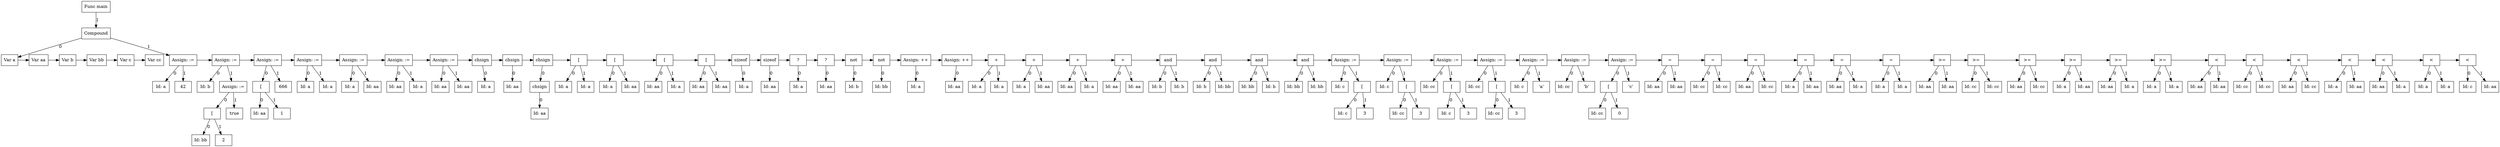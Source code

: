 digraph G {
node181 [label="Func main"; shape=box];
subgraph childNames_181 {
rankdir="LR"; rank="same"; ordering=out
node180 [label="Compound"; shape=box];
}

subgraph childPtrs_181 {
rankdir="TB";
node181 -> node180 [label="1"];
}

subgraph childNames_180 {
rankdir="LR"; rank="same"; ordering=out
node0 [label="Var a"; shape=box];
node8 [label="Assign: :="; shape=box];
}

subgraph childPtrs_180 {
rankdir="TB";
node180 -> node0 [label="0"];
node180 -> node8 [label="1"];
}

subgraph SibNames_0 {
rankdir="LR"; rank="same";
node0 [label="Var a"; shape=box];
node1 [label="Var aa"; shape=box];
node2 [label="Var b"; shape=box];
node3 [label="Var bb"; shape=box];
node4 [label="Var c"; shape=box];
node5 [label="Var cc"; shape=box];
}

subgraph SibPtrs_0 {
rankdir="LR";
node0 -> node1;
node1 -> node2;
node2 -> node3;
node3 -> node4;
node4 -> node5;
}

subgraph childNames_8 {
rankdir="LR"; rank="same"; ordering=out
node6 [label="Id: a"; shape=box];
node7 [label="42"; shape=box];
}

subgraph childPtrs_8 {
rankdir="TB";
node8 -> node6 [label="0"];
node8 -> node7 [label="1"];
}

subgraph SibNames_8 {
rankdir="LR"; rank="same";
node8 [label="Assign: :="; shape=box];
node15 [label="Assign: :="; shape=box];
node20 [label="Assign: :="; shape=box];
node23 [label="Assign: :="; shape=box];
node26 [label="Assign: :="; shape=box];
node29 [label="Assign: :="; shape=box];
node32 [label="Assign: :="; shape=box];
node34 [label="chsign"; shape=box];
node36 [label="chsign"; shape=box];
node39 [label="chsign"; shape=box];
node41 [label="["; shape=box];
node44 [label="["; shape=box];
node47 [label="["; shape=box];
node50 [label="["; shape=box];
node53 [label="sizeof"; shape=box];
node55 [label="sizeof"; shape=box];
node57 [label="?"; shape=box];
node59 [label="?"; shape=box];
node61 [label="not"; shape=box];
node63 [label="not"; shape=box];
node65 [label="Assign: ++"; shape=box];
node67 [label="Assign: ++"; shape=box];
node70 [label="+"; shape=box];
node73 [label="+"; shape=box];
node76 [label="+"; shape=box];
node79 [label="+"; shape=box];
node82 [label="and"; shape=box];
node85 [label="and"; shape=box];
node88 [label="and"; shape=box];
node91 [label="and"; shape=box];
node96 [label="Assign: :="; shape=box];
node101 [label="Assign: :="; shape=box];
node106 [label="Assign: :="; shape=box];
node111 [label="Assign: :="; shape=box];
node114 [label="Assign: :="; shape=box];
node117 [label="Assign: :="; shape=box];
node122 [label="Assign: :="; shape=box];
node125 [label="="; shape=box];
node128 [label="="; shape=box];
node131 [label="="; shape=box];
node134 [label="="; shape=box];
node137 [label="="; shape=box];
node140 [label="="; shape=box];
node143 [label=">="; shape=box];
node146 [label=">="; shape=box];
node149 [label=">="; shape=box];
node152 [label=">="; shape=box];
node155 [label=">="; shape=box];
node158 [label=">="; shape=box];
node161 [label="<"; shape=box];
node164 [label="<"; shape=box];
node167 [label="<"; shape=box];
node170 [label="<"; shape=box];
node173 [label="<"; shape=box];
node176 [label="<"; shape=box];
node179 [label="<"; shape=box];
}

subgraph SibPtrs_8 {
rankdir="LR";
node8 -> node15;
node15 -> node20;
node20 -> node23;
node23 -> node26;
node26 -> node29;
node29 -> node32;
node32 -> node34;
node34 -> node36;
node36 -> node39;
node39 -> node41;
node41 -> node44;
node44 -> node47;
node47 -> node50;
node50 -> node53;
node53 -> node55;
node55 -> node57;
node57 -> node59;
node59 -> node61;
node61 -> node63;
node63 -> node65;
node65 -> node67;
node67 -> node70;
node70 -> node73;
node73 -> node76;
node76 -> node79;
node79 -> node82;
node82 -> node85;
node85 -> node88;
node88 -> node91;
node91 -> node96;
node96 -> node101;
node101 -> node106;
node106 -> node111;
node111 -> node114;
node114 -> node117;
node117 -> node122;
node122 -> node125;
node125 -> node128;
node128 -> node131;
node131 -> node134;
node134 -> node137;
node137 -> node140;
node140 -> node143;
node143 -> node146;
node146 -> node149;
node149 -> node152;
node152 -> node155;
node155 -> node158;
node158 -> node161;
node161 -> node164;
node164 -> node167;
node167 -> node170;
node170 -> node173;
node173 -> node176;
node176 -> node179;
}

subgraph childNames_15 {
rankdir="LR"; rank="same"; ordering=out
node9 [label="Id: b"; shape=box];
node14 [label="Assign: :="; shape=box];
}

subgraph childPtrs_15 {
rankdir="TB";
node15 -> node9 [label="0"];
node15 -> node14 [label="1"];
}

subgraph childNames_14 {
rankdir="LR"; rank="same"; ordering=out
node11 [label="["; shape=box];
node13 [label="true"; shape=box];
}

subgraph childPtrs_14 {
rankdir="TB";
node14 -> node11 [label="0"];
node14 -> node13 [label="1"];
}

subgraph childNames_11 {
rankdir="LR"; rank="same"; ordering=out
node12 [label="Id: bb"; shape=box];
node10 [label="2"; shape=box];
}

subgraph childPtrs_11 {
rankdir="TB";
node11 -> node12 [label="0"];
node11 -> node10 [label="1"];
}

subgraph childNames_20 {
rankdir="LR"; rank="same"; ordering=out
node17 [label="["; shape=box];
node19 [label="666"; shape=box];
}

subgraph childPtrs_20 {
rankdir="TB";
node20 -> node17 [label="0"];
node20 -> node19 [label="1"];
}

subgraph childNames_17 {
rankdir="LR"; rank="same"; ordering=out
node18 [label="Id: aa"; shape=box];
node16 [label="1"; shape=box];
}

subgraph childPtrs_17 {
rankdir="TB";
node17 -> node18 [label="0"];
node17 -> node16 [label="1"];
}

subgraph childNames_23 {
rankdir="LR"; rank="same"; ordering=out
node21 [label="Id: a"; shape=box];
node22 [label="Id: a"; shape=box];
}

subgraph childPtrs_23 {
rankdir="TB";
node23 -> node21 [label="0"];
node23 -> node22 [label="1"];
}

subgraph childNames_26 {
rankdir="LR"; rank="same"; ordering=out
node24 [label="Id: a"; shape=box];
node25 [label="Id: aa"; shape=box];
}

subgraph childPtrs_26 {
rankdir="TB";
node26 -> node24 [label="0"];
node26 -> node25 [label="1"];
}

subgraph childNames_29 {
rankdir="LR"; rank="same"; ordering=out
node27 [label="Id: aa"; shape=box];
node28 [label="Id: a"; shape=box];
}

subgraph childPtrs_29 {
rankdir="TB";
node29 -> node27 [label="0"];
node29 -> node28 [label="1"];
}

subgraph childNames_32 {
rankdir="LR"; rank="same"; ordering=out
node30 [label="Id: aa"; shape=box];
node31 [label="Id: aa"; shape=box];
}

subgraph childPtrs_32 {
rankdir="TB";
node32 -> node30 [label="0"];
node32 -> node31 [label="1"];
}

subgraph childNames_34 {
rankdir="LR"; rank="same"; ordering=out
node33 [label="Id: a"; shape=box];
}

subgraph childPtrs_34 {
rankdir="TB";
node34 -> node33 [label="0"];
}

subgraph childNames_36 {
rankdir="LR"; rank="same"; ordering=out
node35 [label="Id: aa"; shape=box];
}

subgraph childPtrs_36 {
rankdir="TB";
node36 -> node35 [label="0"];
}

subgraph childNames_39 {
rankdir="LR"; rank="same"; ordering=out
node38 [label="chsign"; shape=box];
}

subgraph childPtrs_39 {
rankdir="TB";
node39 -> node38 [label="0"];
}

subgraph childNames_38 {
rankdir="LR"; rank="same"; ordering=out
node37 [label="Id: aa"; shape=box];
}

subgraph childPtrs_38 {
rankdir="TB";
node38 -> node37 [label="0"];
}

subgraph childNames_41 {
rankdir="LR"; rank="same"; ordering=out
node42 [label="Id: a"; shape=box];
node40 [label="Id: a"; shape=box];
}

subgraph childPtrs_41 {
rankdir="TB";
node41 -> node42 [label="0"];
node41 -> node40 [label="1"];
}

subgraph childNames_44 {
rankdir="LR"; rank="same"; ordering=out
node45 [label="Id: a"; shape=box];
node43 [label="Id: aa"; shape=box];
}

subgraph childPtrs_44 {
rankdir="TB";
node44 -> node45 [label="0"];
node44 -> node43 [label="1"];
}

subgraph childNames_47 {
rankdir="LR"; rank="same"; ordering=out
node48 [label="Id: aa"; shape=box];
node46 [label="Id: a"; shape=box];
}

subgraph childPtrs_47 {
rankdir="TB";
node47 -> node48 [label="0"];
node47 -> node46 [label="1"];
}

subgraph childNames_50 {
rankdir="LR"; rank="same"; ordering=out
node51 [label="Id: aa"; shape=box];
node49 [label="Id: aa"; shape=box];
}

subgraph childPtrs_50 {
rankdir="TB";
node50 -> node51 [label="0"];
node50 -> node49 [label="1"];
}

subgraph childNames_53 {
rankdir="LR"; rank="same"; ordering=out
node52 [label="Id: a"; shape=box];
}

subgraph childPtrs_53 {
rankdir="TB";
node53 -> node52 [label="0"];
}

subgraph childNames_55 {
rankdir="LR"; rank="same"; ordering=out
node54 [label="Id: aa"; shape=box];
}

subgraph childPtrs_55 {
rankdir="TB";
node55 -> node54 [label="0"];
}

subgraph childNames_57 {
rankdir="LR"; rank="same"; ordering=out
node56 [label="Id: a"; shape=box];
}

subgraph childPtrs_57 {
rankdir="TB";
node57 -> node56 [label="0"];
}

subgraph childNames_59 {
rankdir="LR"; rank="same"; ordering=out
node58 [label="Id: aa"; shape=box];
}

subgraph childPtrs_59 {
rankdir="TB";
node59 -> node58 [label="0"];
}

subgraph childNames_61 {
rankdir="LR"; rank="same"; ordering=out
node60 [label="Id: b"; shape=box];
}

subgraph childPtrs_61 {
rankdir="TB";
node61 -> node60 [label="0"];
}

subgraph childNames_63 {
rankdir="LR"; rank="same"; ordering=out
node62 [label="Id: bb"; shape=box];
}

subgraph childPtrs_63 {
rankdir="TB";
node63 -> node62 [label="0"];
}

subgraph childNames_65 {
rankdir="LR"; rank="same"; ordering=out
node64 [label="Id: a"; shape=box];
}

subgraph childPtrs_65 {
rankdir="TB";
node65 -> node64 [label="0"];
}

subgraph childNames_67 {
rankdir="LR"; rank="same"; ordering=out
node66 [label="Id: aa"; shape=box];
}

subgraph childPtrs_67 {
rankdir="TB";
node67 -> node66 [label="0"];
}

subgraph childNames_70 {
rankdir="LR"; rank="same"; ordering=out
node68 [label="Id: a"; shape=box];
node69 [label="Id: a"; shape=box];
}

subgraph childPtrs_70 {
rankdir="TB";
node70 -> node68 [label="0"];
node70 -> node69 [label="1"];
}

subgraph childNames_73 {
rankdir="LR"; rank="same"; ordering=out
node71 [label="Id: a"; shape=box];
node72 [label="Id: aa"; shape=box];
}

subgraph childPtrs_73 {
rankdir="TB";
node73 -> node71 [label="0"];
node73 -> node72 [label="1"];
}

subgraph childNames_76 {
rankdir="LR"; rank="same"; ordering=out
node74 [label="Id: aa"; shape=box];
node75 [label="Id: a"; shape=box];
}

subgraph childPtrs_76 {
rankdir="TB";
node76 -> node74 [label="0"];
node76 -> node75 [label="1"];
}

subgraph childNames_79 {
rankdir="LR"; rank="same"; ordering=out
node77 [label="Id: aa"; shape=box];
node78 [label="Id: aa"; shape=box];
}

subgraph childPtrs_79 {
rankdir="TB";
node79 -> node77 [label="0"];
node79 -> node78 [label="1"];
}

subgraph childNames_82 {
rankdir="LR"; rank="same"; ordering=out
node80 [label="Id: b"; shape=box];
node81 [label="Id: b"; shape=box];
}

subgraph childPtrs_82 {
rankdir="TB";
node82 -> node80 [label="0"];
node82 -> node81 [label="1"];
}

subgraph childNames_85 {
rankdir="LR"; rank="same"; ordering=out
node83 [label="Id: b"; shape=box];
node84 [label="Id: bb"; shape=box];
}

subgraph childPtrs_85 {
rankdir="TB";
node85 -> node83 [label="0"];
node85 -> node84 [label="1"];
}

subgraph childNames_88 {
rankdir="LR"; rank="same"; ordering=out
node86 [label="Id: bb"; shape=box];
node87 [label="Id: b"; shape=box];
}

subgraph childPtrs_88 {
rankdir="TB";
node88 -> node86 [label="0"];
node88 -> node87 [label="1"];
}

subgraph childNames_91 {
rankdir="LR"; rank="same"; ordering=out
node89 [label="Id: bb"; shape=box];
node90 [label="Id: bb"; shape=box];
}

subgraph childPtrs_91 {
rankdir="TB";
node91 -> node89 [label="0"];
node91 -> node90 [label="1"];
}

subgraph childNames_96 {
rankdir="LR"; rank="same"; ordering=out
node92 [label="Id: c"; shape=box];
node94 [label="["; shape=box];
}

subgraph childPtrs_96 {
rankdir="TB";
node96 -> node92 [label="0"];
node96 -> node94 [label="1"];
}

subgraph childNames_94 {
rankdir="LR"; rank="same"; ordering=out
node95 [label="Id: c"; shape=box];
node93 [label="3"; shape=box];
}

subgraph childPtrs_94 {
rankdir="TB";
node94 -> node95 [label="0"];
node94 -> node93 [label="1"];
}

subgraph childNames_101 {
rankdir="LR"; rank="same"; ordering=out
node97 [label="Id: c"; shape=box];
node99 [label="["; shape=box];
}

subgraph childPtrs_101 {
rankdir="TB";
node101 -> node97 [label="0"];
node101 -> node99 [label="1"];
}

subgraph childNames_99 {
rankdir="LR"; rank="same"; ordering=out
node100 [label="Id: cc"; shape=box];
node98 [label="3"; shape=box];
}

subgraph childPtrs_99 {
rankdir="TB";
node99 -> node100 [label="0"];
node99 -> node98 [label="1"];
}

subgraph childNames_106 {
rankdir="LR"; rank="same"; ordering=out
node102 [label="Id: cc"; shape=box];
node104 [label="["; shape=box];
}

subgraph childPtrs_106 {
rankdir="TB";
node106 -> node102 [label="0"];
node106 -> node104 [label="1"];
}

subgraph childNames_104 {
rankdir="LR"; rank="same"; ordering=out
node105 [label="Id: c"; shape=box];
node103 [label="3"; shape=box];
}

subgraph childPtrs_104 {
rankdir="TB";
node104 -> node105 [label="0"];
node104 -> node103 [label="1"];
}

subgraph childNames_111 {
rankdir="LR"; rank="same"; ordering=out
node107 [label="Id: cc"; shape=box];
node109 [label="["; shape=box];
}

subgraph childPtrs_111 {
rankdir="TB";
node111 -> node107 [label="0"];
node111 -> node109 [label="1"];
}

subgraph childNames_109 {
rankdir="LR"; rank="same"; ordering=out
node110 [label="Id: cc"; shape=box];
node108 [label="3"; shape=box];
}

subgraph childPtrs_109 {
rankdir="TB";
node109 -> node110 [label="0"];
node109 -> node108 [label="1"];
}

subgraph childNames_114 {
rankdir="LR"; rank="same"; ordering=out
node112 [label="Id: c"; shape=box];
node113 [label="'a'"; shape=box];
}

subgraph childPtrs_114 {
rankdir="TB";
node114 -> node112 [label="0"];
node114 -> node113 [label="1"];
}

subgraph childNames_117 {
rankdir="LR"; rank="same"; ordering=out
node115 [label="Id: cc"; shape=box];
node116 [label="'b'"; shape=box];
}

subgraph childPtrs_117 {
rankdir="TB";
node117 -> node115 [label="0"];
node117 -> node116 [label="1"];
}

subgraph childNames_122 {
rankdir="LR"; rank="same"; ordering=out
node119 [label="["; shape=box];
node121 [label="'c'"; shape=box];
}

subgraph childPtrs_122 {
rankdir="TB";
node122 -> node119 [label="0"];
node122 -> node121 [label="1"];
}

subgraph childNames_119 {
rankdir="LR"; rank="same"; ordering=out
node120 [label="Id: cc"; shape=box];
node118 [label="0"; shape=box];
}

subgraph childPtrs_119 {
rankdir="TB";
node119 -> node120 [label="0"];
node119 -> node118 [label="1"];
}

subgraph childNames_125 {
rankdir="LR"; rank="same"; ordering=out
node123 [label="Id: aa"; shape=box];
node124 [label="Id: aa"; shape=box];
}

subgraph childPtrs_125 {
rankdir="TB";
node125 -> node123 [label="0"];
node125 -> node124 [label="1"];
}

subgraph childNames_128 {
rankdir="LR"; rank="same"; ordering=out
node126 [label="Id: cc"; shape=box];
node127 [label="Id: cc"; shape=box];
}

subgraph childPtrs_128 {
rankdir="TB";
node128 -> node126 [label="0"];
node128 -> node127 [label="1"];
}

subgraph childNames_131 {
rankdir="LR"; rank="same"; ordering=out
node129 [label="Id: aa"; shape=box];
node130 [label="Id: cc"; shape=box];
}

subgraph childPtrs_131 {
rankdir="TB";
node131 -> node129 [label="0"];
node131 -> node130 [label="1"];
}

subgraph childNames_134 {
rankdir="LR"; rank="same"; ordering=out
node132 [label="Id: a"; shape=box];
node133 [label="Id: aa"; shape=box];
}

subgraph childPtrs_134 {
rankdir="TB";
node134 -> node132 [label="0"];
node134 -> node133 [label="1"];
}

subgraph childNames_137 {
rankdir="LR"; rank="same"; ordering=out
node135 [label="Id: aa"; shape=box];
node136 [label="Id: a"; shape=box];
}

subgraph childPtrs_137 {
rankdir="TB";
node137 -> node135 [label="0"];
node137 -> node136 [label="1"];
}

subgraph childNames_140 {
rankdir="LR"; rank="same"; ordering=out
node138 [label="Id: a"; shape=box];
node139 [label="Id: a"; shape=box];
}

subgraph childPtrs_140 {
rankdir="TB";
node140 -> node138 [label="0"];
node140 -> node139 [label="1"];
}

subgraph childNames_143 {
rankdir="LR"; rank="same"; ordering=out
node141 [label="Id: aa"; shape=box];
node142 [label="Id: aa"; shape=box];
}

subgraph childPtrs_143 {
rankdir="TB";
node143 -> node141 [label="0"];
node143 -> node142 [label="1"];
}

subgraph childNames_146 {
rankdir="LR"; rank="same"; ordering=out
node144 [label="Id: cc"; shape=box];
node145 [label="Id: cc"; shape=box];
}

subgraph childPtrs_146 {
rankdir="TB";
node146 -> node144 [label="0"];
node146 -> node145 [label="1"];
}

subgraph childNames_149 {
rankdir="LR"; rank="same"; ordering=out
node147 [label="Id: aa"; shape=box];
node148 [label="Id: cc"; shape=box];
}

subgraph childPtrs_149 {
rankdir="TB";
node149 -> node147 [label="0"];
node149 -> node148 [label="1"];
}

subgraph childNames_152 {
rankdir="LR"; rank="same"; ordering=out
node150 [label="Id: a"; shape=box];
node151 [label="Id: aa"; shape=box];
}

subgraph childPtrs_152 {
rankdir="TB";
node152 -> node150 [label="0"];
node152 -> node151 [label="1"];
}

subgraph childNames_155 {
rankdir="LR"; rank="same"; ordering=out
node153 [label="Id: aa"; shape=box];
node154 [label="Id: a"; shape=box];
}

subgraph childPtrs_155 {
rankdir="TB";
node155 -> node153 [label="0"];
node155 -> node154 [label="1"];
}

subgraph childNames_158 {
rankdir="LR"; rank="same"; ordering=out
node156 [label="Id: a"; shape=box];
node157 [label="Id: a"; shape=box];
}

subgraph childPtrs_158 {
rankdir="TB";
node158 -> node156 [label="0"];
node158 -> node157 [label="1"];
}

subgraph childNames_161 {
rankdir="LR"; rank="same"; ordering=out
node159 [label="Id: aa"; shape=box];
node160 [label="Id: aa"; shape=box];
}

subgraph childPtrs_161 {
rankdir="TB";
node161 -> node159 [label="0"];
node161 -> node160 [label="1"];
}

subgraph childNames_164 {
rankdir="LR"; rank="same"; ordering=out
node162 [label="Id: cc"; shape=box];
node163 [label="Id: cc"; shape=box];
}

subgraph childPtrs_164 {
rankdir="TB";
node164 -> node162 [label="0"];
node164 -> node163 [label="1"];
}

subgraph childNames_167 {
rankdir="LR"; rank="same"; ordering=out
node165 [label="Id: aa"; shape=box];
node166 [label="Id: cc"; shape=box];
}

subgraph childPtrs_167 {
rankdir="TB";
node167 -> node165 [label="0"];
node167 -> node166 [label="1"];
}

subgraph childNames_170 {
rankdir="LR"; rank="same"; ordering=out
node168 [label="Id: a"; shape=box];
node169 [label="Id: aa"; shape=box];
}

subgraph childPtrs_170 {
rankdir="TB";
node170 -> node168 [label="0"];
node170 -> node169 [label="1"];
}

subgraph childNames_173 {
rankdir="LR"; rank="same"; ordering=out
node171 [label="Id: aa"; shape=box];
node172 [label="Id: a"; shape=box];
}

subgraph childPtrs_173 {
rankdir="TB";
node173 -> node171 [label="0"];
node173 -> node172 [label="1"];
}

subgraph childNames_176 {
rankdir="LR"; rank="same"; ordering=out
node174 [label="Id: a"; shape=box];
node175 [label="Id: a"; shape=box];
}

subgraph childPtrs_176 {
rankdir="TB";
node176 -> node174 [label="0"];
node176 -> node175 [label="1"];
}

subgraph childNames_179 {
rankdir="LR"; rank="same"; ordering=out
node177 [label="Id: c"; shape=box];
node178 [label="Id: aa"; shape=box];
}

subgraph childPtrs_179 {
rankdir="TB";
node179 -> node177 [label="0"];
node179 -> node178 [label="1"];
}

}
